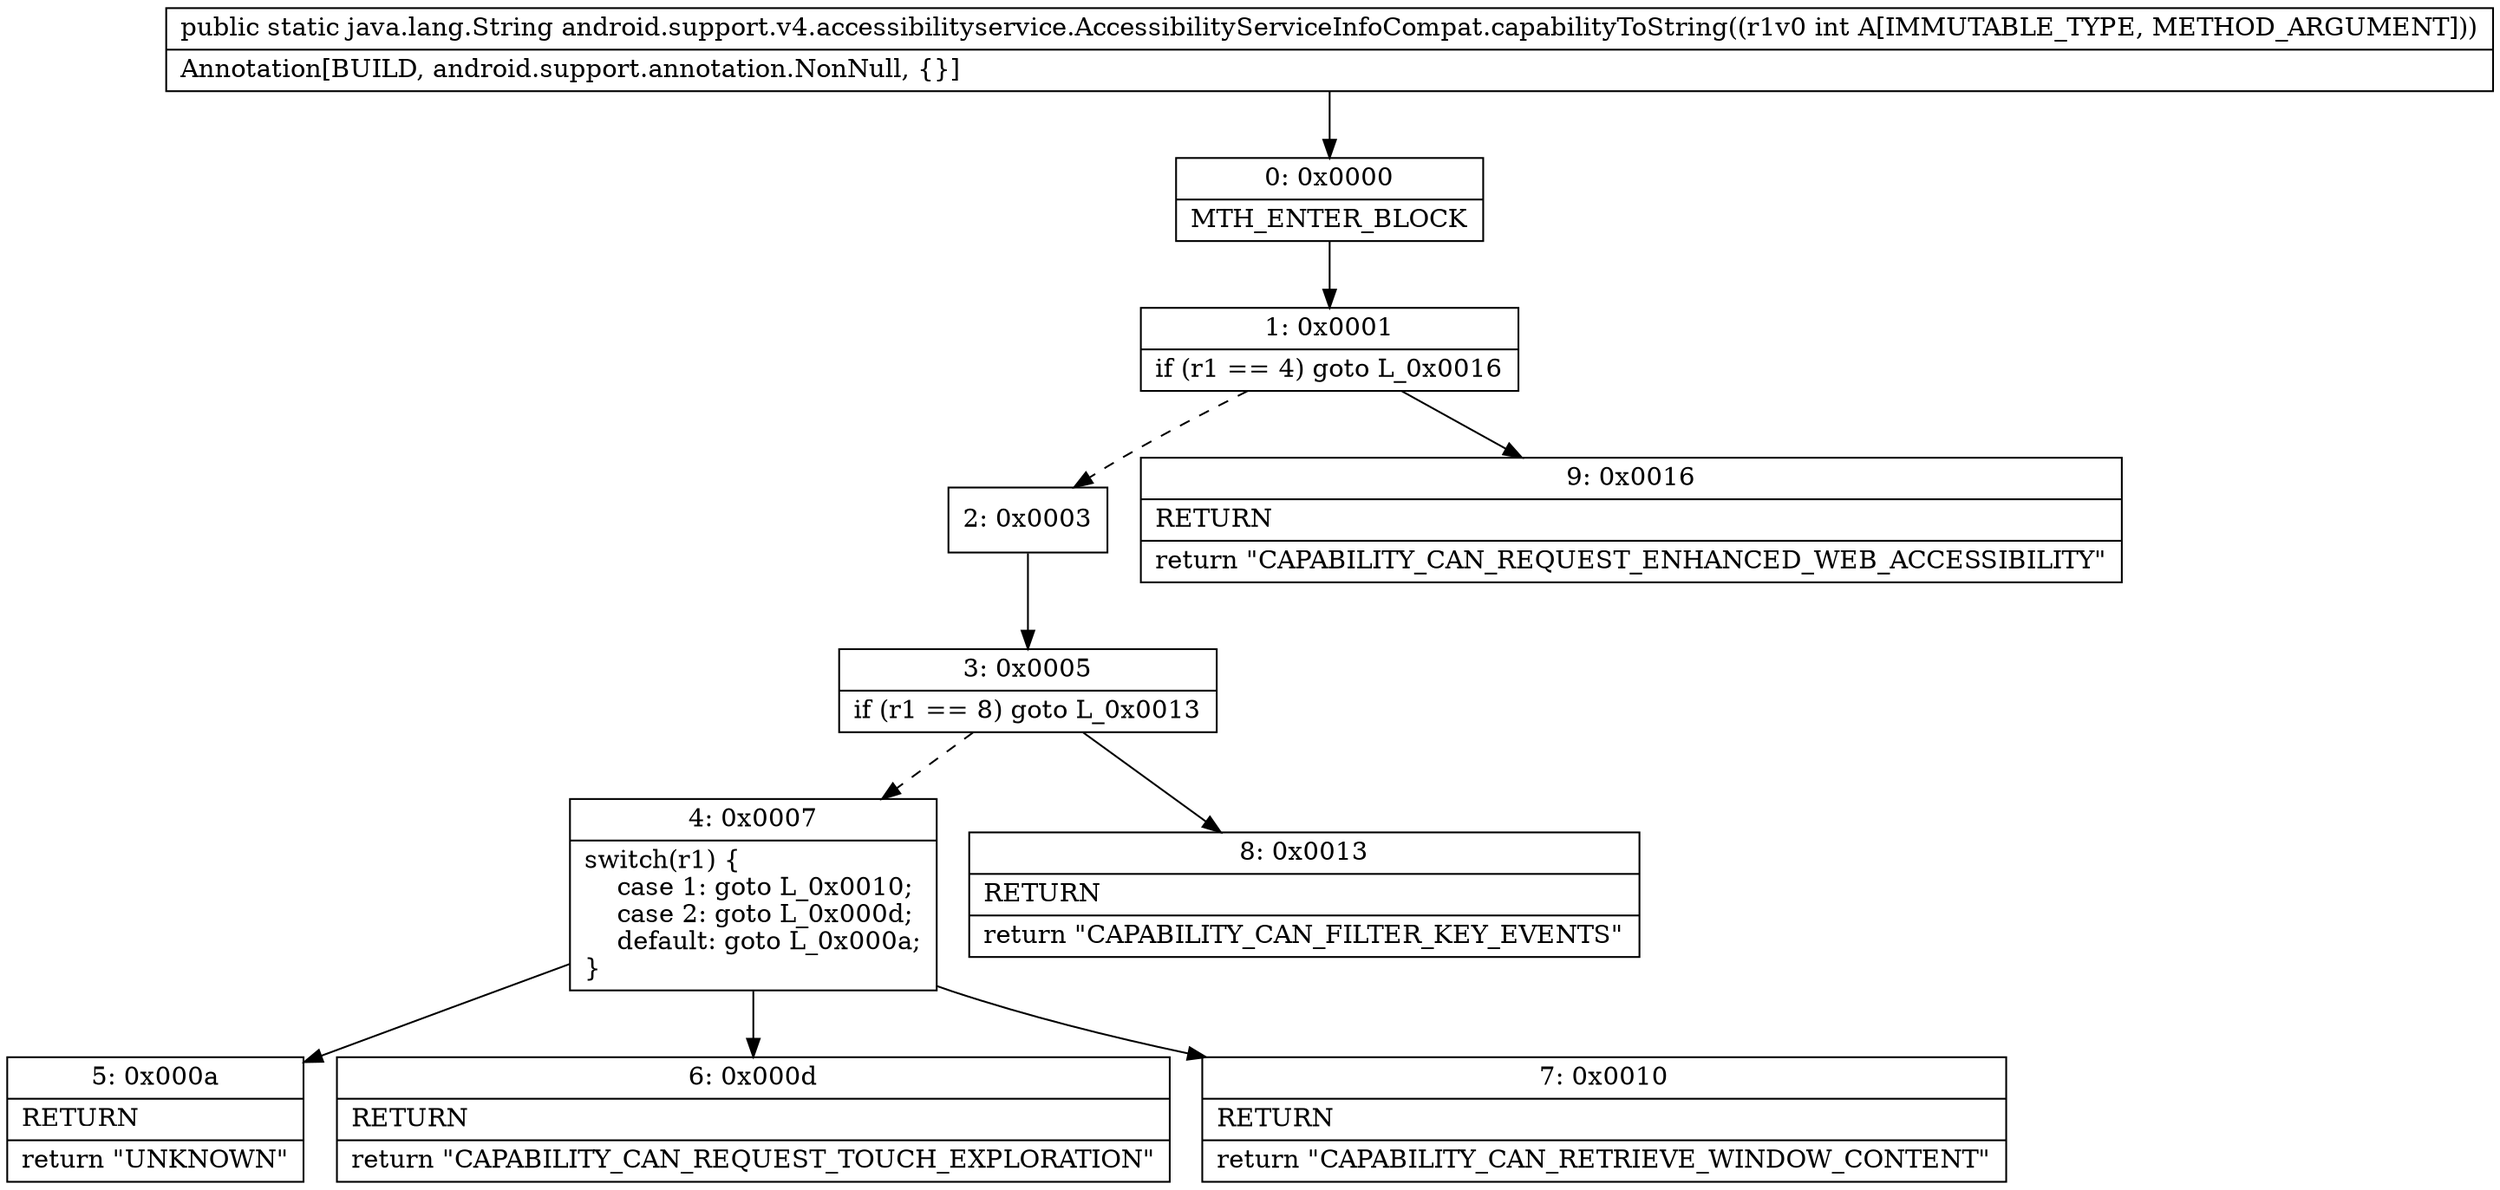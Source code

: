 digraph "CFG forandroid.support.v4.accessibilityservice.AccessibilityServiceInfoCompat.capabilityToString(I)Ljava\/lang\/String;" {
Node_0 [shape=record,label="{0\:\ 0x0000|MTH_ENTER_BLOCK\l}"];
Node_1 [shape=record,label="{1\:\ 0x0001|if (r1 == 4) goto L_0x0016\l}"];
Node_2 [shape=record,label="{2\:\ 0x0003}"];
Node_3 [shape=record,label="{3\:\ 0x0005|if (r1 == 8) goto L_0x0013\l}"];
Node_4 [shape=record,label="{4\:\ 0x0007|switch(r1) \{\l    case 1: goto L_0x0010;\l    case 2: goto L_0x000d;\l    default: goto L_0x000a;\l\}\l}"];
Node_5 [shape=record,label="{5\:\ 0x000a|RETURN\l|return \"UNKNOWN\"\l}"];
Node_6 [shape=record,label="{6\:\ 0x000d|RETURN\l|return \"CAPABILITY_CAN_REQUEST_TOUCH_EXPLORATION\"\l}"];
Node_7 [shape=record,label="{7\:\ 0x0010|RETURN\l|return \"CAPABILITY_CAN_RETRIEVE_WINDOW_CONTENT\"\l}"];
Node_8 [shape=record,label="{8\:\ 0x0013|RETURN\l|return \"CAPABILITY_CAN_FILTER_KEY_EVENTS\"\l}"];
Node_9 [shape=record,label="{9\:\ 0x0016|RETURN\l|return \"CAPABILITY_CAN_REQUEST_ENHANCED_WEB_ACCESSIBILITY\"\l}"];
MethodNode[shape=record,label="{public static java.lang.String android.support.v4.accessibilityservice.AccessibilityServiceInfoCompat.capabilityToString((r1v0 int A[IMMUTABLE_TYPE, METHOD_ARGUMENT]))  | Annotation[BUILD, android.support.annotation.NonNull, \{\}]\l}"];
MethodNode -> Node_0;
Node_0 -> Node_1;
Node_1 -> Node_2[style=dashed];
Node_1 -> Node_9;
Node_2 -> Node_3;
Node_3 -> Node_4[style=dashed];
Node_3 -> Node_8;
Node_4 -> Node_5;
Node_4 -> Node_6;
Node_4 -> Node_7;
}

